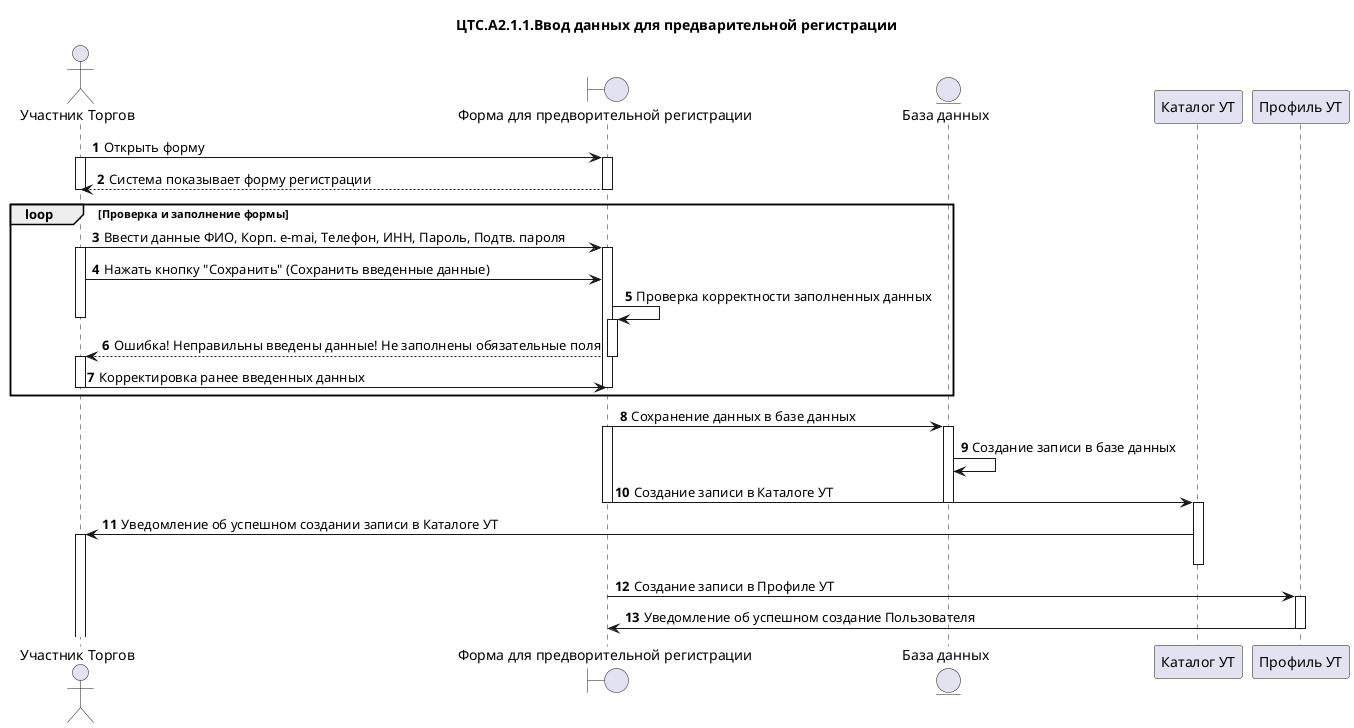 @startuml 
/'Название файла будет: ЦТС.<Номер схемы БП>.<Номер этапа>.<Название этапа в схеме БП>'/
title "ЦТС.А2.1.1.Ввод данных для предварительной регистрации"
actor "Участник Торгов" as User
boundary "Форма для предворительной регистрации" as A
entity "База данных" as B
participant  "Каталог УТ" as C
participant "Профиль УТ" as D


autonumber

User -> A: Открыть форму
activate User
activate A
A-->User: Система показывает форму регистрации
deactivate User
deactivate A

loop Проверка и заполнение формы
User -> A: Ввести данные ФИО, Корп. e-mai, Телефон, ИНН, Пароль, Подтв. пароля
activate User
activate A
User -> A: Нажать кнопку "Сохранить" (Сохранить введенные данные)

A -> A: Проверка корректности заполненных данных 
activate A
deactivate User
A --> User: Ошибка! Неправильны введены данные! Не заполнены обязательные поля
deactivate A
activate User
User->A: Корректировка ранее введенных данных
deactivate User
deactivate A
end

A -> B: Сохранение данных в базе данных
activate A
activate B

B->B:Создание записи в базе данных

A->C: Создание записи в Каталоге УТ
deactivate B
deactivate A
activate C

C->User: Уведомление об успешном создании записи в Каталоге УТ
activate User
deactivate C

A ->D: Создание записи в Профиле УТ
activate D

D->A: Уведомление об успешном создание Пользователя
deactivate D

@enduml